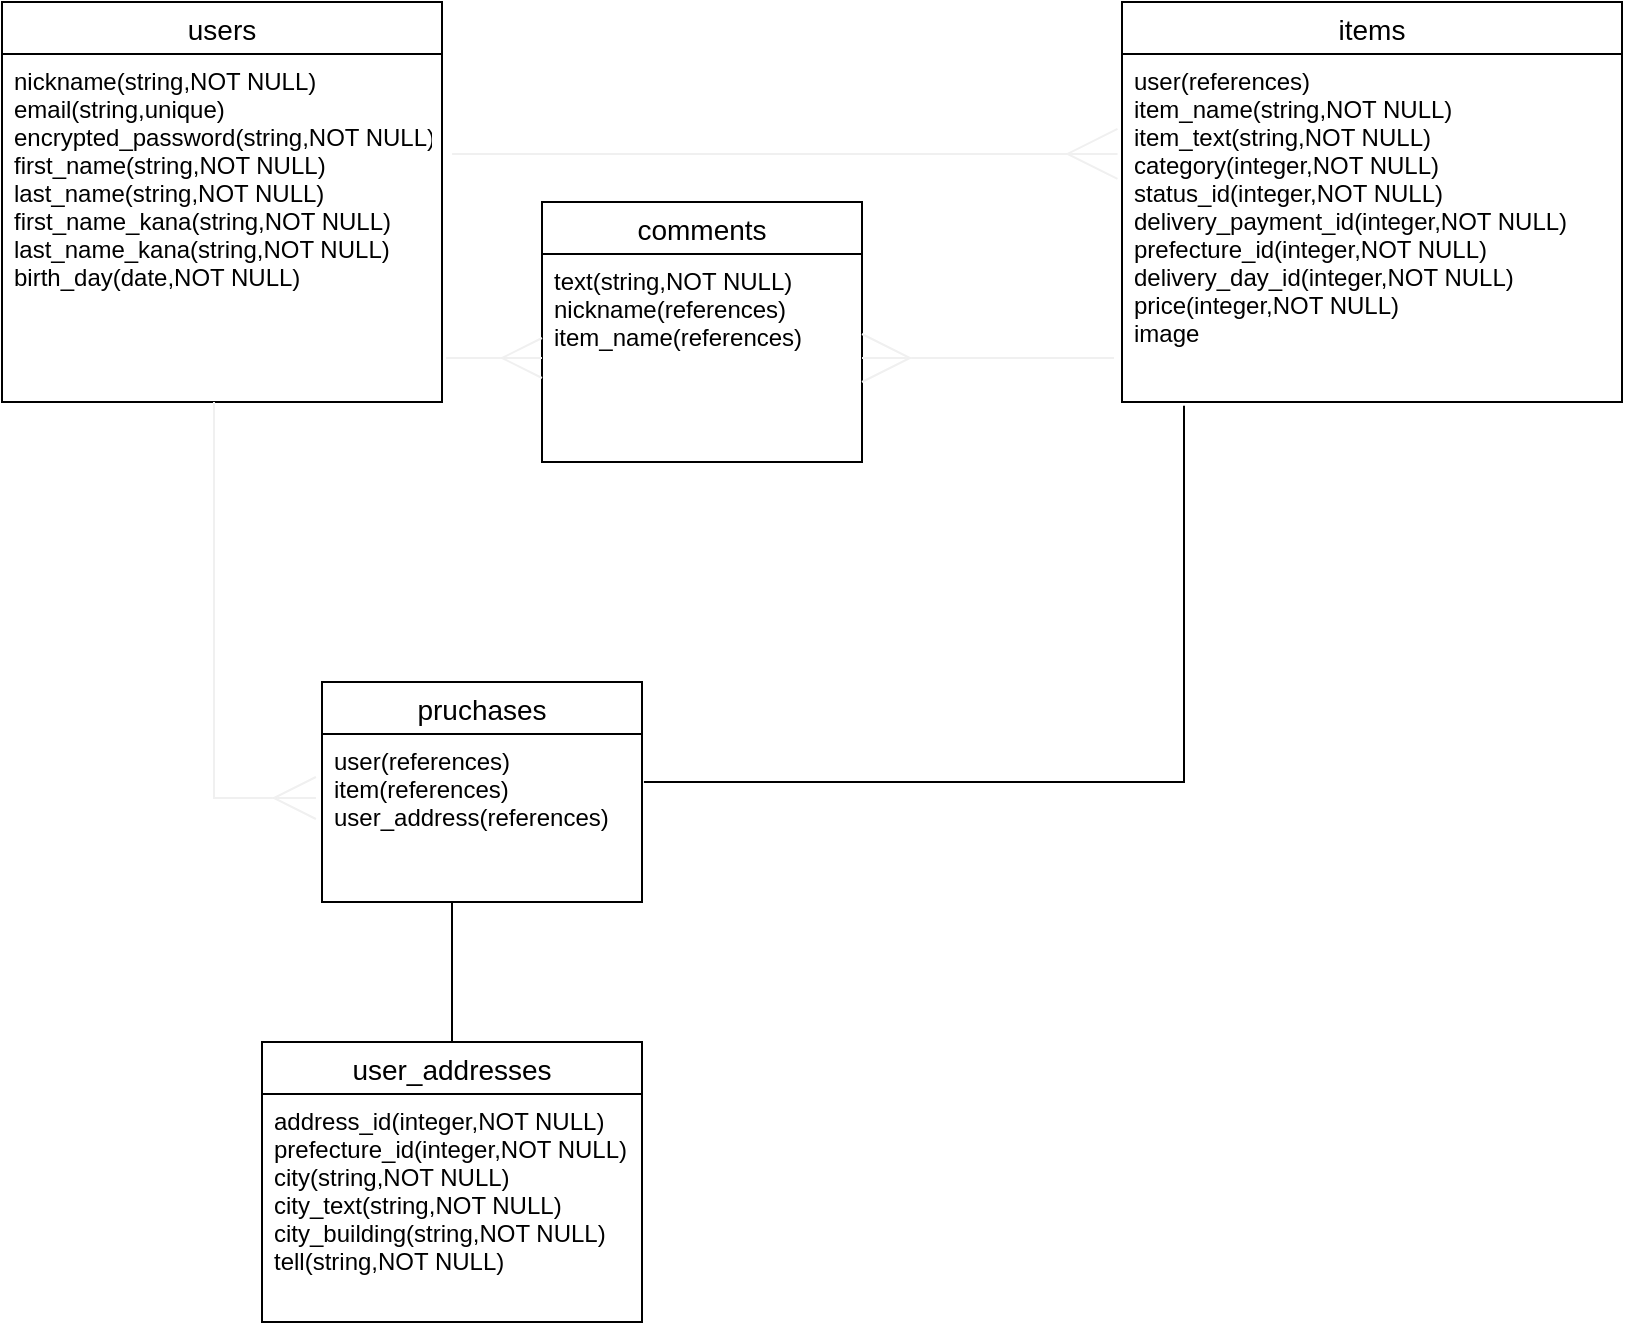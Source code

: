 <mxfile>
    <diagram id="LbdEKQcAAY_fXu1rP9ZH" name="ページ1">
        <mxGraphModel dx="1378" dy="860" grid="1" gridSize="10" guides="1" tooltips="1" connect="1" arrows="1" fold="1" page="1" pageScale="1" pageWidth="850" pageHeight="1100" math="0" shadow="0">
            <root>
                <mxCell id="0"/>
                <mxCell id="1" parent="0"/>
                <mxCell id="28" value="users" style="swimlane;fontStyle=0;childLayout=stackLayout;horizontal=1;startSize=26;horizontalStack=0;resizeParent=1;resizeParentMax=0;resizeLast=0;collapsible=1;marginBottom=0;align=center;fontSize=14;" parent="1" vertex="1">
                    <mxGeometry y="40" width="220" height="200" as="geometry"/>
                </mxCell>
                <mxCell id="29" value="nickname(string,NOT NULL)&#10;email(string,unique)&#10;encrypted_password(string,NOT NULL)&#10;first_name(string,NOT NULL)&#10;last_name(string,NOT NULL)&#10;first_name_kana(string,NOT NULL)&#10;last_name_kana(string,NOT NULL)&#10;birth_day(date,NOT NULL)&#10;" style="text;strokeColor=none;fillColor=none;spacingLeft=4;spacingRight=4;overflow=hidden;rotatable=0;points=[[0,0.5],[1,0.5]];portConstraint=eastwest;fontSize=12;" parent="28" vertex="1">
                    <mxGeometry y="26" width="220" height="174" as="geometry"/>
                </mxCell>
                <mxCell id="32" value="items" style="swimlane;fontStyle=0;childLayout=stackLayout;horizontal=1;startSize=26;horizontalStack=0;resizeParent=1;resizeParentMax=0;resizeLast=0;collapsible=1;marginBottom=0;align=center;fontSize=14;" parent="1" vertex="1">
                    <mxGeometry x="560" y="40" width="250" height="200" as="geometry"/>
                </mxCell>
                <mxCell id="33" value="user(references)&#10;item_name(string,NOT NULL)&#10;item_text(string,NOT NULL)&#10;category(integer,NOT NULL)&#10;status_id(integer,NOT NULL)&#10;delivery_payment_id(integer,NOT NULL)&#10;prefecture_id(integer,NOT NULL)&#10;delivery_day_id(integer,NOT NULL)&#10;price(integer,NOT NULL)&#10;image" style="text;strokeColor=none;fillColor=none;spacingLeft=4;spacingRight=4;overflow=hidden;rotatable=0;points=[[0,0.5],[1,0.5]];portConstraint=eastwest;fontSize=12;" parent="32" vertex="1">
                    <mxGeometry y="26" width="250" height="174" as="geometry"/>
                </mxCell>
                <mxCell id="38" value="" style="edgeStyle=entityRelationEdgeStyle;fontSize=13;html=1;endArrow=ERmany;endFill=0;entryX=-0.009;entryY=0.287;entryDx=0;entryDy=0;strokeWidth=1;strokeColor=#F0F0F0;jumpSize=5;endSize=23;targetPerimeterSpacing=0;rounded=1;startSize=6;sourcePerimeterSpacing=0;entryPerimeter=0;exitX=1.023;exitY=0.287;exitDx=0;exitDy=0;exitPerimeter=0;" parent="1" target="33" edge="1" source="29">
                    <mxGeometry width="100" height="100" relative="1" as="geometry">
                        <mxPoint x="260" y="116" as="sourcePoint"/>
                        <mxPoint x="300" y="60" as="targetPoint"/>
                    </mxGeometry>
                </mxCell>
                <mxCell id="58" value="comments" style="swimlane;fontStyle=0;childLayout=stackLayout;horizontal=1;startSize=26;horizontalStack=0;resizeParent=1;resizeParentMax=0;resizeLast=0;collapsible=1;marginBottom=0;align=center;fontSize=14;" parent="1" vertex="1">
                    <mxGeometry x="270" y="140" width="160" height="130" as="geometry"/>
                </mxCell>
                <mxCell id="59" value="text(string,NOT NULL)&#10;nickname(references)&#10;item_name(references)" style="text;strokeColor=none;fillColor=none;spacingLeft=4;spacingRight=4;overflow=hidden;rotatable=0;points=[[0,0.5],[1,0.5]];portConstraint=eastwest;fontSize=12;" parent="58" vertex="1">
                    <mxGeometry y="26" width="160" height="104" as="geometry"/>
                </mxCell>
                <mxCell id="63" value="" style="edgeStyle=elbowEdgeStyle;fontSize=12;html=1;endArrow=ERmany;endFill=0;strokeColor=#F0F0F0;strokeWidth=1;endSize=22;entryX=1;entryY=0.5;entryDx=0;entryDy=0;" parent="1" target="59" edge="1">
                    <mxGeometry width="100" height="100" relative="1" as="geometry">
                        <mxPoint x="556" y="218" as="sourcePoint"/>
                        <mxPoint x="452.08" y="369" as="targetPoint"/>
                        <Array as="points">
                            <mxPoint x="490" y="230"/>
                        </Array>
                    </mxGeometry>
                </mxCell>
                <mxCell id="64" value="" style="edgeStyle=elbowEdgeStyle;fontSize=12;html=1;endArrow=ERmany;endFill=0;strokeColor=#F0F0F0;strokeWidth=1;endSize=18;entryX=0;entryY=0.5;entryDx=0;entryDy=0;" parent="1" target="59" edge="1">
                    <mxGeometry width="100" height="100" relative="1" as="geometry">
                        <mxPoint x="222" y="218" as="sourcePoint"/>
                        <mxPoint x="230" y="390" as="targetPoint"/>
                        <Array as="points">
                            <mxPoint x="250" y="218"/>
                        </Array>
                    </mxGeometry>
                </mxCell>
                <mxCell id="66" value="user_addresses" style="swimlane;fontStyle=0;childLayout=stackLayout;horizontal=1;startSize=26;horizontalStack=0;resizeParent=1;resizeParentMax=0;resizeLast=0;collapsible=1;marginBottom=0;align=center;fontSize=14;strokeWidth=1;" parent="1" vertex="1">
                    <mxGeometry x="130" y="560" width="190" height="140" as="geometry"/>
                </mxCell>
                <mxCell id="84" value="address_id(integer,NOT NULL)&#10;prefecture_id(integer,NOT NULL)&#10;city(string,NOT NULL)&#10;city_text(string,NOT NULL)&#10;city_building(string,NOT NULL)&#10;tell(string,NOT NULL)&#10;" style="text;strokeColor=none;fillColor=none;spacingLeft=4;spacingRight=4;overflow=hidden;rotatable=0;points=[[0,0.5],[1,0.5]];portConstraint=eastwest;fontSize=12;" parent="66" vertex="1">
                    <mxGeometry y="26" width="190" height="114" as="geometry"/>
                </mxCell>
                <mxCell id="99" value="pruchases" style="swimlane;fontStyle=0;childLayout=stackLayout;horizontal=1;startSize=26;horizontalStack=0;resizeParent=1;resizeParentMax=0;resizeLast=0;collapsible=1;marginBottom=0;align=center;fontSize=14;" vertex="1" parent="1">
                    <mxGeometry x="160" y="380" width="160" height="110" as="geometry"/>
                </mxCell>
                <mxCell id="100" value="user(references)&#10;item(references)&#10;user_address(references)" style="text;strokeColor=none;fillColor=none;spacingLeft=4;spacingRight=4;overflow=hidden;rotatable=0;points=[[0,0.5],[1,0.5]];portConstraint=eastwest;fontSize=12;" vertex="1" parent="99">
                    <mxGeometry y="26" width="160" height="84" as="geometry"/>
                </mxCell>
                <mxCell id="105" value="" style="edgeStyle=elbowEdgeStyle;fontSize=12;html=1;endArrow=none;endFill=0;entryX=0.124;entryY=1.011;entryDx=0;entryDy=0;entryPerimeter=0;exitX=1.006;exitY=0.286;exitDx=0;exitDy=0;exitPerimeter=0;rounded=0;" edge="1" parent="1" source="100" target="33">
                    <mxGeometry width="100" height="100" relative="1" as="geometry">
                        <mxPoint x="350" y="430" as="sourcePoint"/>
                        <mxPoint x="730" y="245" as="targetPoint"/>
                        <Array as="points">
                            <mxPoint x="591" y="340"/>
                        </Array>
                    </mxGeometry>
                </mxCell>
                <mxCell id="103" value="" style="edgeStyle=elbowEdgeStyle;fontSize=12;html=1;endArrow=ERmany;endFill=0;strokeColor=#F0F0F0;strokeWidth=1;endSize=19;rounded=0;entryX=-0.019;entryY=0.381;entryDx=0;entryDy=0;entryPerimeter=0;" edge="1" parent="1" target="100">
                    <mxGeometry width="100" height="100" relative="1" as="geometry">
                        <mxPoint x="106" y="240" as="sourcePoint"/>
                        <mxPoint x="150" y="390" as="targetPoint"/>
                        <Array as="points">
                            <mxPoint x="106" y="320"/>
                        </Array>
                    </mxGeometry>
                </mxCell>
                <mxCell id="107" value="" style="endArrow=none;html=1;rounded=0;edgeStyle=orthogonalEdgeStyle;entryX=0.5;entryY=0;entryDx=0;entryDy=0;" edge="1" parent="1" target="66">
                    <mxGeometry relative="1" as="geometry">
                        <mxPoint x="225" y="490" as="sourcePoint"/>
                        <mxPoint x="21" y="611" as="targetPoint"/>
                        <Array as="points">
                            <mxPoint x="225" y="530"/>
                            <mxPoint x="225" y="530"/>
                        </Array>
                    </mxGeometry>
                </mxCell>
            </root>
        </mxGraphModel>
    </diagram>
</mxfile>
